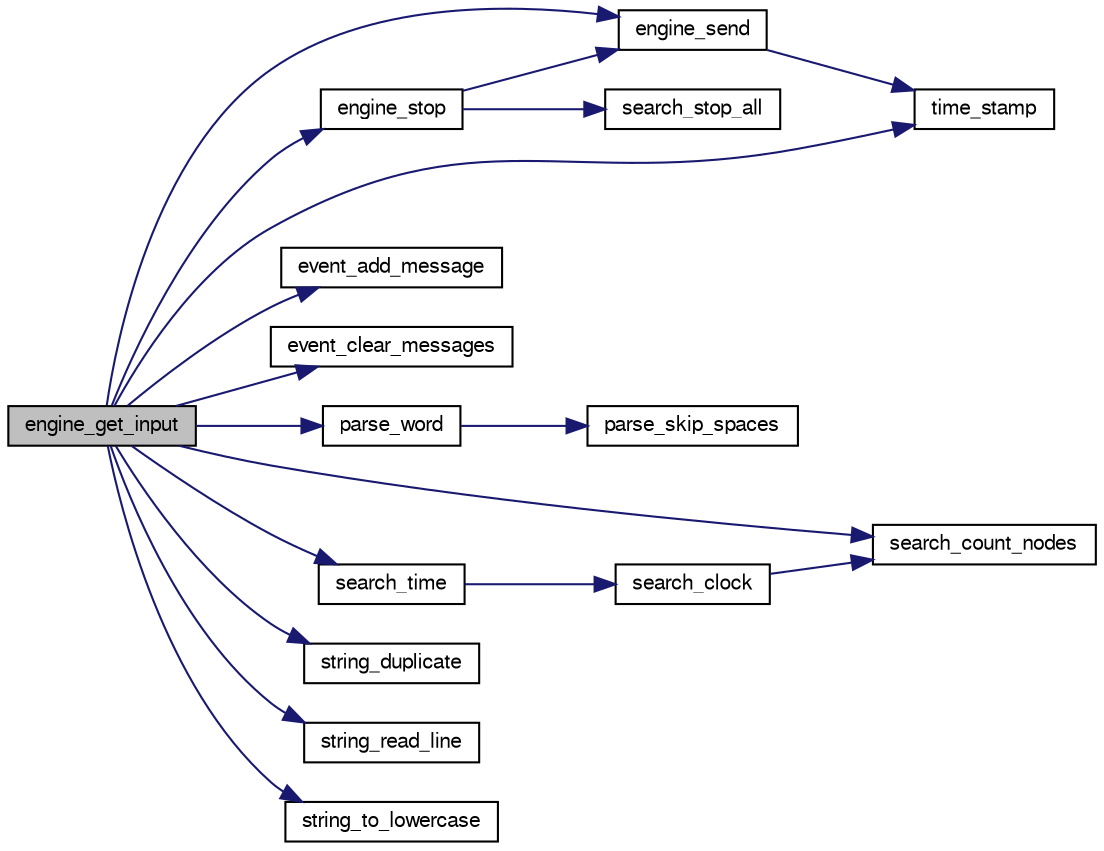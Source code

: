 digraph "engine_get_input"
{
 // LATEX_PDF_SIZE
  bgcolor="transparent";
  edge [fontname="FreeSans",fontsize="10",labelfontname="FreeSans",labelfontsize="10"];
  node [fontname="FreeSans",fontsize="10",shape=record];
  rankdir="LR";
  Node1 [label="engine_get_input",height=0.2,width=0.4,color="black", fillcolor="grey75", style="filled", fontcolor="black",tooltip="Read an input line."];
  Node1 -> Node2 [color="midnightblue",fontsize="10",style="solid",fontname="FreeSans"];
  Node2 [label="engine_send",height=0.2,width=0.4,color="black",URL="$cassio_8c.html#afe0305f2a8b426ca767c7b2f128c53af",tooltip="Send a message on stdout."];
  Node2 -> Node3 [color="midnightblue",fontsize="10",style="solid",fontname="FreeSans"];
  Node3 [label="time_stamp",height=0.2,width=0.4,color="black",URL="$util_8c.html#a24bf37cbb71f6a0ce700fc72741d6016",tooltip="Print local time."];
  Node1 -> Node4 [color="midnightblue",fontsize="10",style="solid",fontname="FreeSans"];
  Node4 [label="engine_stop",height=0.2,width=0.4,color="black",URL="$cassio_8c.html#a23f168b93ca01f2c78010889cbc8e113",tooltip="Stop searching."];
  Node4 -> Node2 [color="midnightblue",fontsize="10",style="solid",fontname="FreeSans"];
  Node4 -> Node5 [color="midnightblue",fontsize="10",style="solid",fontname="FreeSans"];
  Node5 [label="search_stop_all",height=0.2,width=0.4,color="black",URL="$search_8c.html#ad775910af78c46412b5ee4b8bc887b67",tooltip="Stop the search."];
  Node1 -> Node6 [color="midnightblue",fontsize="10",style="solid",fontname="FreeSans"];
  Node6 [label="event_add_message",height=0.2,width=0.4,color="black",URL="$event_8c.html#aefbd9acd1c18b8cd8c34acecb21754fa",tooltip="Add a new message at the bottom of the list."];
  Node1 -> Node7 [color="midnightblue",fontsize="10",style="solid",fontname="FreeSans"];
  Node7 [label="event_clear_messages",height=0.2,width=0.4,color="black",URL="$event_8c.html#a0e2fbb5495bf31df04d1eaa75034d891",tooltip="Remove all unprocessed messages."];
  Node1 -> Node8 [color="midnightblue",fontsize="10",style="solid",fontname="FreeSans"];
  Node8 [label="parse_word",height=0.2,width=0.4,color="black",URL="$util_8c.html#a37223454580e3fd41f4bddb3c3970da5",tooltip="Parse a word."];
  Node8 -> Node9 [color="midnightblue",fontsize="10",style="solid",fontname="FreeSans"];
  Node9 [label="parse_skip_spaces",height=0.2,width=0.4,color="black",URL="$util_8c.html#a35508e8fcec689d875231b2f93fbe4a5",tooltip="Skip spaces."];
  Node1 -> Node10 [color="midnightblue",fontsize="10",style="solid",fontname="FreeSans"];
  Node10 [label="search_count_nodes",height=0.2,width=0.4,color="black",URL="$search_8c.html#a66fbe49d1b42845bef2a07d0219a525c",tooltip="Return the number of nodes searched."];
  Node1 -> Node11 [color="midnightblue",fontsize="10",style="solid",fontname="FreeSans"];
  Node11 [label="search_time",height=0.2,width=0.4,color="black",URL="$search_8c.html#afcdfa9c4ac42ff535885efeb671ffe8d",tooltip="Return the time spent by the search."];
  Node11 -> Node12 [color="midnightblue",fontsize="10",style="solid",fontname="FreeSans"];
  Node12 [label="search_clock",height=0.2,width=0.4,color="black",URL="$search_8c.html#a5710e38d5c67dd03d99307b442d00a63",tooltip="Return the time spent by the search."];
  Node12 -> Node10 [color="midnightblue",fontsize="10",style="solid",fontname="FreeSans"];
  Node1 -> Node13 [color="midnightblue",fontsize="10",style="solid",fontname="FreeSans"];
  Node13 [label="string_duplicate",height=0.2,width=0.4,color="black",URL="$util_8c.html#ac3369230f66963a04a0e62b04685ae3c",tooltip="Duplicate a string."];
  Node1 -> Node14 [color="midnightblue",fontsize="10",style="solid",fontname="FreeSans"];
  Node14 [label="string_read_line",height=0.2,width=0.4,color="black",URL="$util_8c.html#a69d6b32355eb8f18ae34c14eadfe7e9e",tooltip="Read a line."];
  Node1 -> Node15 [color="midnightblue",fontsize="10",style="solid",fontname="FreeSans"];
  Node15 [label="string_to_lowercase",height=0.2,width=0.4,color="black",URL="$util_8c.html#a63f0d8023994d5b47de94f80738870e8",tooltip="Change all char of a string to lowercase."];
  Node1 -> Node3 [color="midnightblue",fontsize="10",style="solid",fontname="FreeSans"];
}
